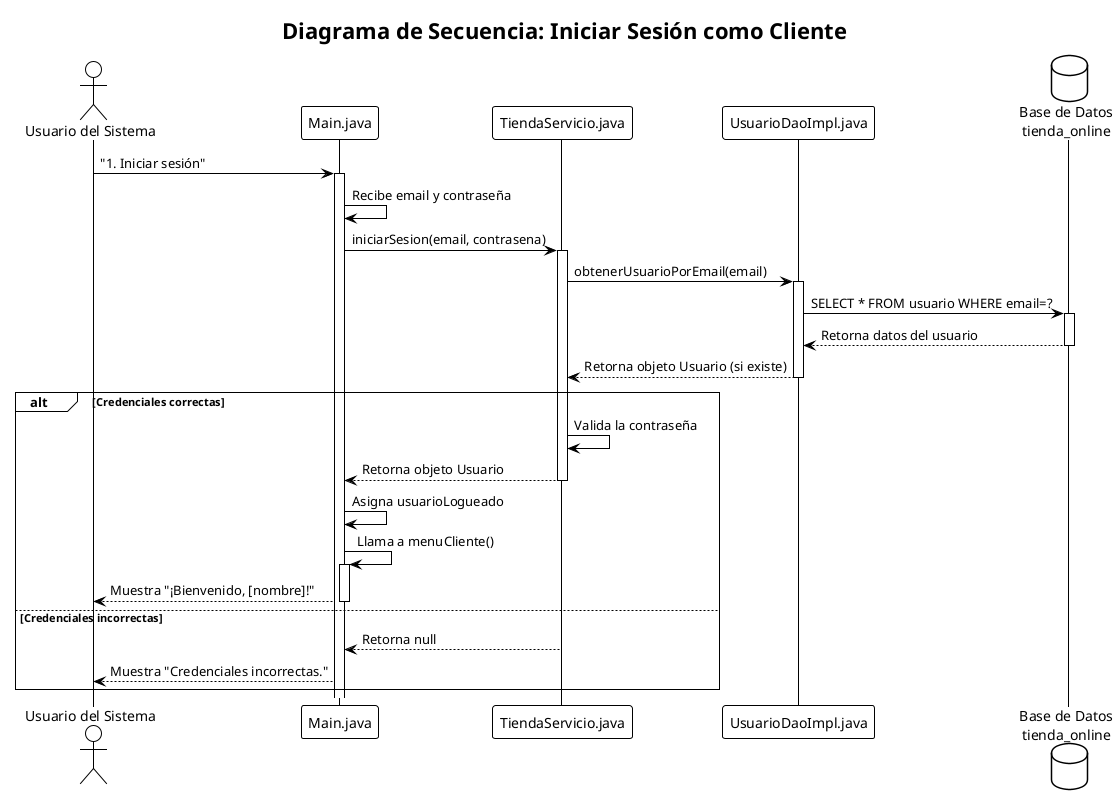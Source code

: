 @startuml
!theme plain
title Diagrama de Secuencia: Iniciar Sesión como Cliente

actor "Usuario del Sistema" as user
participant "Main.java" as main
participant "TiendaServicio.java" as servicio
participant "UsuarioDaoImpl.java" as dao
database "Base de Datos\ntienda_online" as db

user -> main: "1. Iniciar sesión"
activate main
main -> main: Recibe email y contraseña
main -> servicio: iniciarSesion(email, contrasena)
activate servicio

servicio -> dao: obtenerUsuarioPorEmail(email)
activate dao
dao -> db: SELECT * FROM usuario WHERE email=?
activate db
db --> dao: Retorna datos del usuario
deactivate db
dao --> servicio: Retorna objeto Usuario (si existe)
deactivate dao

alt Credenciales correctas
    servicio -> servicio: Valida la contraseña
    servicio --> main: Retorna objeto Usuario
    deactivate servicio
    main -> main: Asigna usuarioLogueado
    main -> main: Llama a menuCliente()
    activate main
    main --> user: Muestra "¡Bienvenido, [nombre]!"
    deactivate main
else Credenciales incorrectas
    servicio --> main: Retorna null
    deactivate servicio
    main --> user: Muestra "Credenciales incorrectas."
end

@enduml